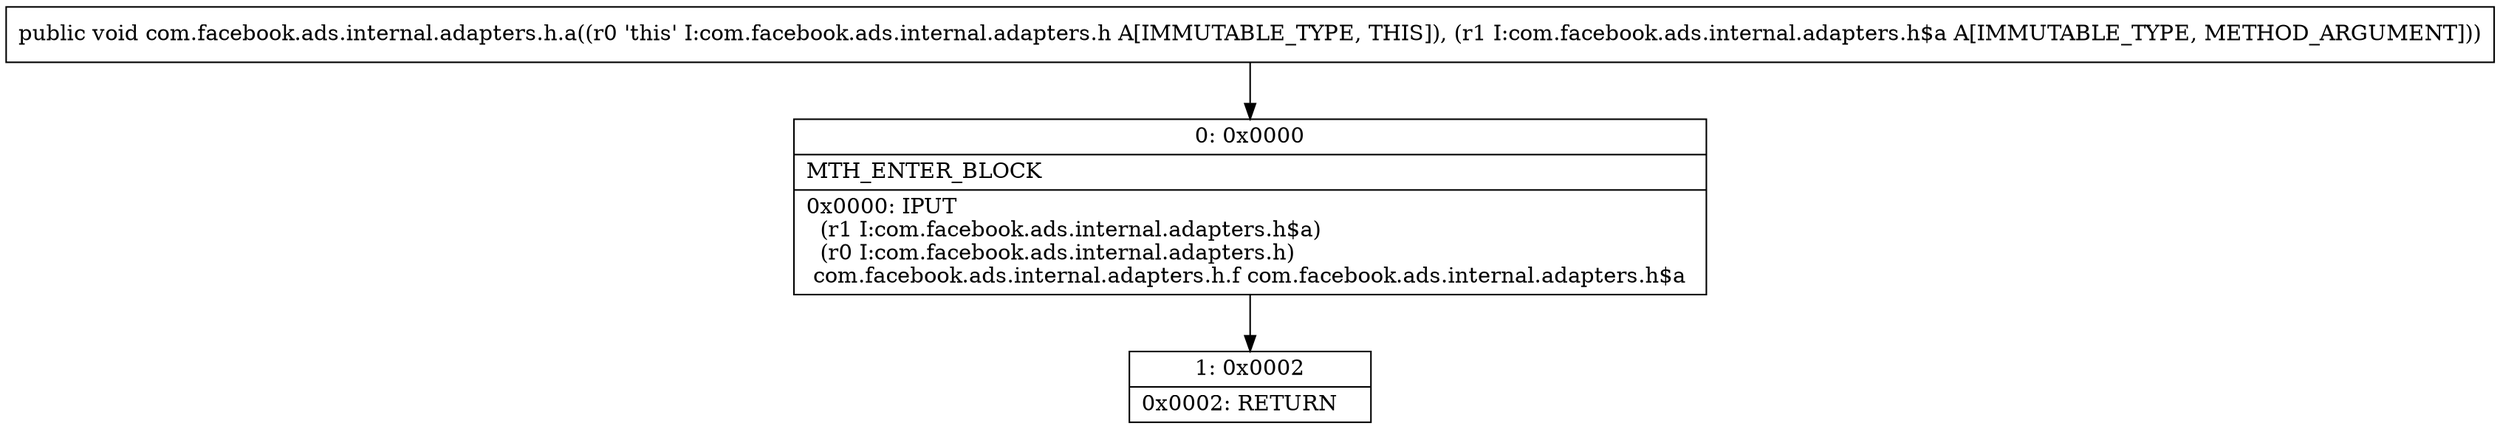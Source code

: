 digraph "CFG forcom.facebook.ads.internal.adapters.h.a(Lcom\/facebook\/ads\/internal\/adapters\/h$a;)V" {
Node_0 [shape=record,label="{0\:\ 0x0000|MTH_ENTER_BLOCK\l|0x0000: IPUT  \l  (r1 I:com.facebook.ads.internal.adapters.h$a)\l  (r0 I:com.facebook.ads.internal.adapters.h)\l com.facebook.ads.internal.adapters.h.f com.facebook.ads.internal.adapters.h$a \l}"];
Node_1 [shape=record,label="{1\:\ 0x0002|0x0002: RETURN   \l}"];
MethodNode[shape=record,label="{public void com.facebook.ads.internal.adapters.h.a((r0 'this' I:com.facebook.ads.internal.adapters.h A[IMMUTABLE_TYPE, THIS]), (r1 I:com.facebook.ads.internal.adapters.h$a A[IMMUTABLE_TYPE, METHOD_ARGUMENT])) }"];
MethodNode -> Node_0;
Node_0 -> Node_1;
}


